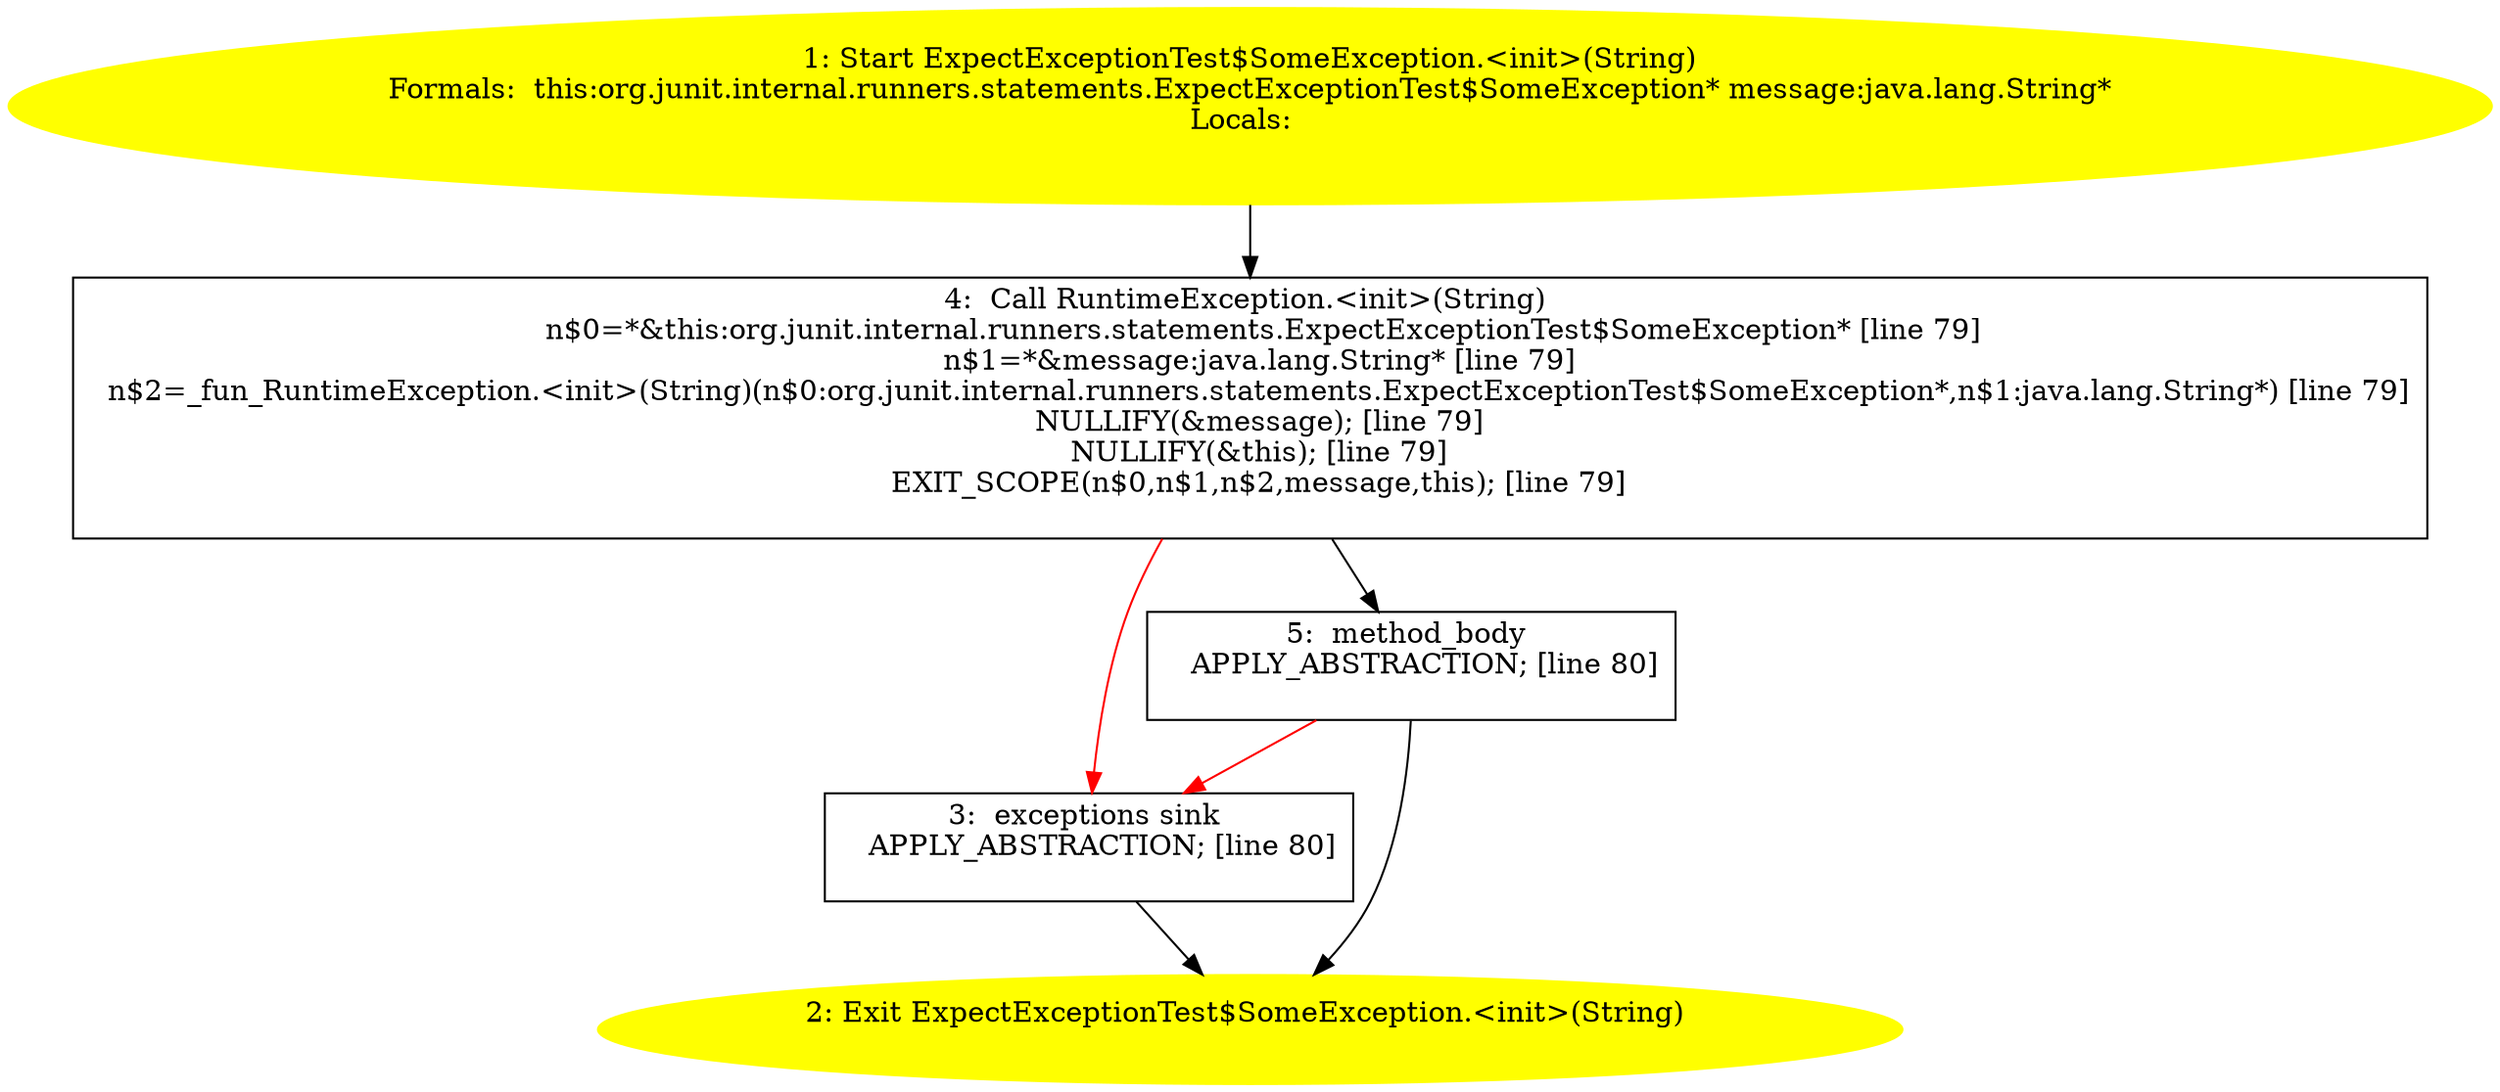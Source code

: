 /* @generated */
digraph cfg {
"org.junit.internal.runners.statements.ExpectExceptionTest$SomeException.<init>(java.lang.String).1b03507457f3dbc94058323548f4375d_1" [label="1: Start ExpectExceptionTest$SomeException.<init>(String)\nFormals:  this:org.junit.internal.runners.statements.ExpectExceptionTest$SomeException* message:java.lang.String*\nLocals:  \n  " color=yellow style=filled]
	

	 "org.junit.internal.runners.statements.ExpectExceptionTest$SomeException.<init>(java.lang.String).1b03507457f3dbc94058323548f4375d_1" -> "org.junit.internal.runners.statements.ExpectExceptionTest$SomeException.<init>(java.lang.String).1b03507457f3dbc94058323548f4375d_4" ;
"org.junit.internal.runners.statements.ExpectExceptionTest$SomeException.<init>(java.lang.String).1b03507457f3dbc94058323548f4375d_2" [label="2: Exit ExpectExceptionTest$SomeException.<init>(String) \n  " color=yellow style=filled]
	

"org.junit.internal.runners.statements.ExpectExceptionTest$SomeException.<init>(java.lang.String).1b03507457f3dbc94058323548f4375d_3" [label="3:  exceptions sink \n   APPLY_ABSTRACTION; [line 80]\n " shape="box"]
	

	 "org.junit.internal.runners.statements.ExpectExceptionTest$SomeException.<init>(java.lang.String).1b03507457f3dbc94058323548f4375d_3" -> "org.junit.internal.runners.statements.ExpectExceptionTest$SomeException.<init>(java.lang.String).1b03507457f3dbc94058323548f4375d_2" ;
"org.junit.internal.runners.statements.ExpectExceptionTest$SomeException.<init>(java.lang.String).1b03507457f3dbc94058323548f4375d_4" [label="4:  Call RuntimeException.<init>(String) \n   n$0=*&this:org.junit.internal.runners.statements.ExpectExceptionTest$SomeException* [line 79]\n  n$1=*&message:java.lang.String* [line 79]\n  n$2=_fun_RuntimeException.<init>(String)(n$0:org.junit.internal.runners.statements.ExpectExceptionTest$SomeException*,n$1:java.lang.String*) [line 79]\n  NULLIFY(&message); [line 79]\n  NULLIFY(&this); [line 79]\n  EXIT_SCOPE(n$0,n$1,n$2,message,this); [line 79]\n " shape="box"]
	

	 "org.junit.internal.runners.statements.ExpectExceptionTest$SomeException.<init>(java.lang.String).1b03507457f3dbc94058323548f4375d_4" -> "org.junit.internal.runners.statements.ExpectExceptionTest$SomeException.<init>(java.lang.String).1b03507457f3dbc94058323548f4375d_5" ;
	 "org.junit.internal.runners.statements.ExpectExceptionTest$SomeException.<init>(java.lang.String).1b03507457f3dbc94058323548f4375d_4" -> "org.junit.internal.runners.statements.ExpectExceptionTest$SomeException.<init>(java.lang.String).1b03507457f3dbc94058323548f4375d_3" [color="red" ];
"org.junit.internal.runners.statements.ExpectExceptionTest$SomeException.<init>(java.lang.String).1b03507457f3dbc94058323548f4375d_5" [label="5:  method_body \n   APPLY_ABSTRACTION; [line 80]\n " shape="box"]
	

	 "org.junit.internal.runners.statements.ExpectExceptionTest$SomeException.<init>(java.lang.String).1b03507457f3dbc94058323548f4375d_5" -> "org.junit.internal.runners.statements.ExpectExceptionTest$SomeException.<init>(java.lang.String).1b03507457f3dbc94058323548f4375d_2" ;
	 "org.junit.internal.runners.statements.ExpectExceptionTest$SomeException.<init>(java.lang.String).1b03507457f3dbc94058323548f4375d_5" -> "org.junit.internal.runners.statements.ExpectExceptionTest$SomeException.<init>(java.lang.String).1b03507457f3dbc94058323548f4375d_3" [color="red" ];
}

